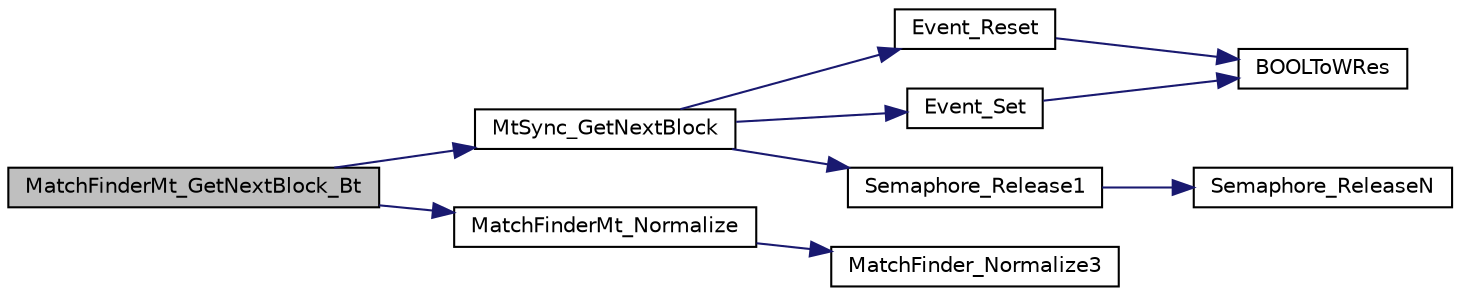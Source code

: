 digraph G
{
  edge [fontname="Helvetica",fontsize="10",labelfontname="Helvetica",labelfontsize="10"];
  node [fontname="Helvetica",fontsize="10",shape=record];
  rankdir="LR";
  Node1 [label="MatchFinderMt_GetNextBlock_Bt",height=0.2,width=0.4,color="black", fillcolor="grey75", style="filled" fontcolor="black"];
  Node1 -> Node2 [color="midnightblue",fontsize="10",style="solid",fontname="Helvetica"];
  Node2 [label="MtSync_GetNextBlock",height=0.2,width=0.4,color="black", fillcolor="white", style="filled",URL="$_lz_find_mt_8c.html#a80cd9cc04137f207a444f48be61d8495"];
  Node2 -> Node3 [color="midnightblue",fontsize="10",style="solid",fontname="Helvetica"];
  Node3 [label="Event_Reset",height=0.2,width=0.4,color="black", fillcolor="white", style="filled",URL="$_threads_8c.html#adcebff2a2a5098940f037eb6ba9d6873"];
  Node3 -> Node4 [color="midnightblue",fontsize="10",style="solid",fontname="Helvetica"];
  Node4 [label="BOOLToWRes",height=0.2,width=0.4,color="black", fillcolor="white", style="filled",URL="$_threads_8c.html#a4cab6ca310179ac5fd522acd3fa59a50"];
  Node2 -> Node5 [color="midnightblue",fontsize="10",style="solid",fontname="Helvetica"];
  Node5 [label="Event_Set",height=0.2,width=0.4,color="black", fillcolor="white", style="filled",URL="$_threads_8c.html#a4c894884b1268b8d00d2a96489ba89e3"];
  Node5 -> Node4 [color="midnightblue",fontsize="10",style="solid",fontname="Helvetica"];
  Node2 -> Node6 [color="midnightblue",fontsize="10",style="solid",fontname="Helvetica"];
  Node6 [label="Semaphore_Release1",height=0.2,width=0.4,color="black", fillcolor="white", style="filled",URL="$_threads_8c.html#a6d392082486c2dd897b1256a5b5eb8f7"];
  Node6 -> Node7 [color="midnightblue",fontsize="10",style="solid",fontname="Helvetica"];
  Node7 [label="Semaphore_ReleaseN",height=0.2,width=0.4,color="black", fillcolor="white", style="filled",URL="$_threads_8c.html#a1dfc591d0c0c4fcc8881567bfa146498"];
  Node1 -> Node8 [color="midnightblue",fontsize="10",style="solid",fontname="Helvetica"];
  Node8 [label="MatchFinderMt_Normalize",height=0.2,width=0.4,color="black", fillcolor="white", style="filled",URL="$_lz_find_mt_8c.html#a7325153c2d4673c9d2311e3299b21bed"];
  Node8 -> Node9 [color="midnightblue",fontsize="10",style="solid",fontname="Helvetica"];
  Node9 [label="MatchFinder_Normalize3",height=0.2,width=0.4,color="black", fillcolor="white", style="filled",URL="$_lz_find_8c.html#a76f1bca871fc8831a73b67b9e7a778e1"];
}
